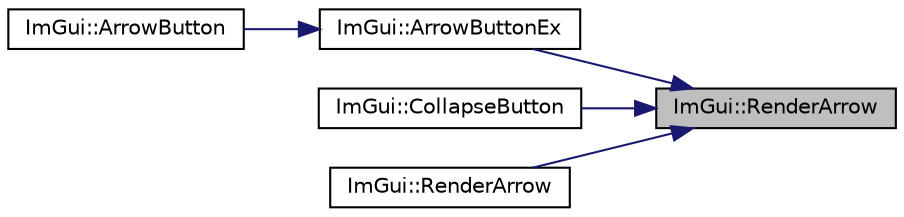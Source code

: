 digraph "ImGui::RenderArrow"
{
 // LATEX_PDF_SIZE
  edge [fontname="Helvetica",fontsize="10",labelfontname="Helvetica",labelfontsize="10"];
  node [fontname="Helvetica",fontsize="10",shape=record];
  rankdir="RL";
  Node1 [label="ImGui::RenderArrow",height=0.2,width=0.4,color="black", fillcolor="grey75", style="filled", fontcolor="black",tooltip=" "];
  Node1 -> Node2 [dir="back",color="midnightblue",fontsize="10",style="solid"];
  Node2 [label="ImGui::ArrowButtonEx",height=0.2,width=0.4,color="black", fillcolor="white", style="filled",URL="$namespace_im_gui.html#ab05ee8e53f29fbb84942a494f2ac3292",tooltip=" "];
  Node2 -> Node3 [dir="back",color="midnightblue",fontsize="10",style="solid"];
  Node3 [label="ImGui::ArrowButton",height=0.2,width=0.4,color="black", fillcolor="white", style="filled",URL="$namespace_im_gui.html#ad2bc397a02d5e4b8a14360d89abc6242",tooltip=" "];
  Node1 -> Node4 [dir="back",color="midnightblue",fontsize="10",style="solid"];
  Node4 [label="ImGui::CollapseButton",height=0.2,width=0.4,color="black", fillcolor="white", style="filled",URL="$namespace_im_gui.html#acd027458d7a062d3d3073339454624e3",tooltip=" "];
  Node1 -> Node5 [dir="back",color="midnightblue",fontsize="10",style="solid"];
  Node5 [label="ImGui::RenderArrow",height=0.2,width=0.4,color="black", fillcolor="white", style="filled",URL="$namespace_im_gui.html#a23383180b2870fa1326f5c5394fc03d7",tooltip=" "];
}
